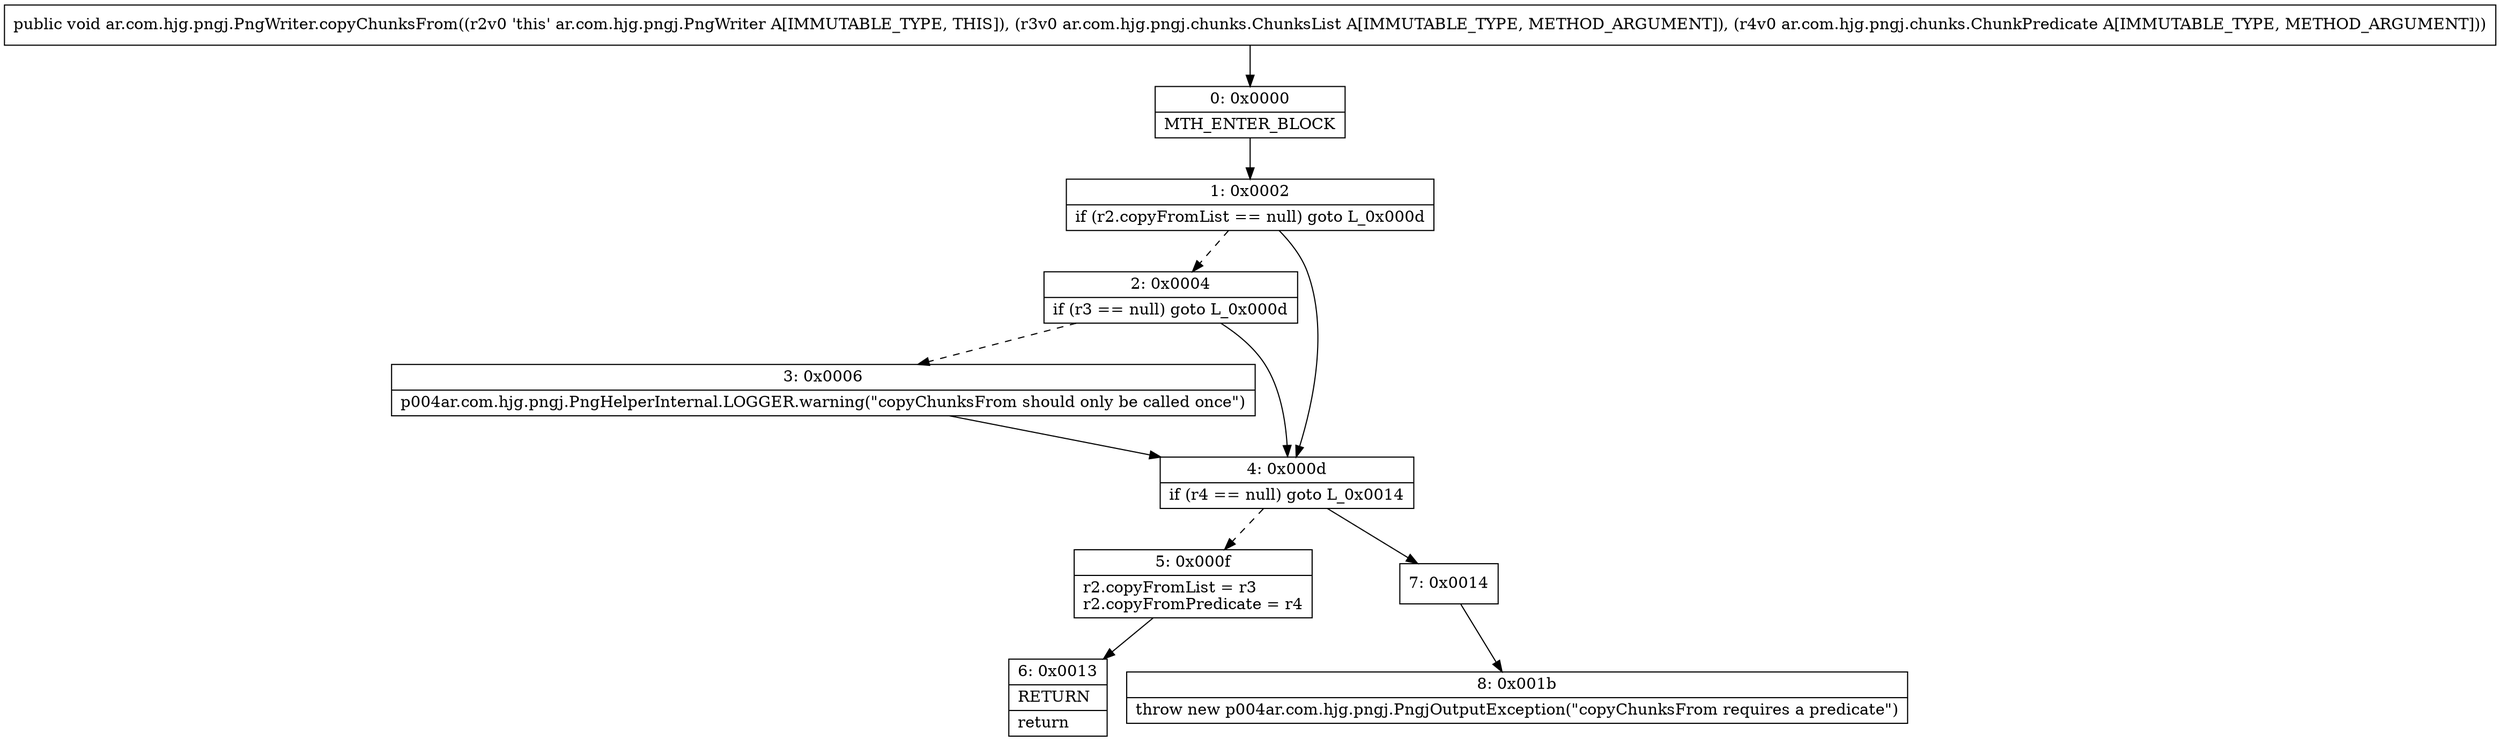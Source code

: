 digraph "CFG forar.com.hjg.pngj.PngWriter.copyChunksFrom(Lar\/com\/hjg\/pngj\/chunks\/ChunksList;Lar\/com\/hjg\/pngj\/chunks\/ChunkPredicate;)V" {
Node_0 [shape=record,label="{0\:\ 0x0000|MTH_ENTER_BLOCK\l}"];
Node_1 [shape=record,label="{1\:\ 0x0002|if (r2.copyFromList == null) goto L_0x000d\l}"];
Node_2 [shape=record,label="{2\:\ 0x0004|if (r3 == null) goto L_0x000d\l}"];
Node_3 [shape=record,label="{3\:\ 0x0006|p004ar.com.hjg.pngj.PngHelperInternal.LOGGER.warning(\"copyChunksFrom should only be called once\")\l}"];
Node_4 [shape=record,label="{4\:\ 0x000d|if (r4 == null) goto L_0x0014\l}"];
Node_5 [shape=record,label="{5\:\ 0x000f|r2.copyFromList = r3\lr2.copyFromPredicate = r4\l}"];
Node_6 [shape=record,label="{6\:\ 0x0013|RETURN\l|return\l}"];
Node_7 [shape=record,label="{7\:\ 0x0014}"];
Node_8 [shape=record,label="{8\:\ 0x001b|throw new p004ar.com.hjg.pngj.PngjOutputException(\"copyChunksFrom requires a predicate\")\l}"];
MethodNode[shape=record,label="{public void ar.com.hjg.pngj.PngWriter.copyChunksFrom((r2v0 'this' ar.com.hjg.pngj.PngWriter A[IMMUTABLE_TYPE, THIS]), (r3v0 ar.com.hjg.pngj.chunks.ChunksList A[IMMUTABLE_TYPE, METHOD_ARGUMENT]), (r4v0 ar.com.hjg.pngj.chunks.ChunkPredicate A[IMMUTABLE_TYPE, METHOD_ARGUMENT])) }"];
MethodNode -> Node_0;
Node_0 -> Node_1;
Node_1 -> Node_2[style=dashed];
Node_1 -> Node_4;
Node_2 -> Node_3[style=dashed];
Node_2 -> Node_4;
Node_3 -> Node_4;
Node_4 -> Node_5[style=dashed];
Node_4 -> Node_7;
Node_5 -> Node_6;
Node_7 -> Node_8;
}

